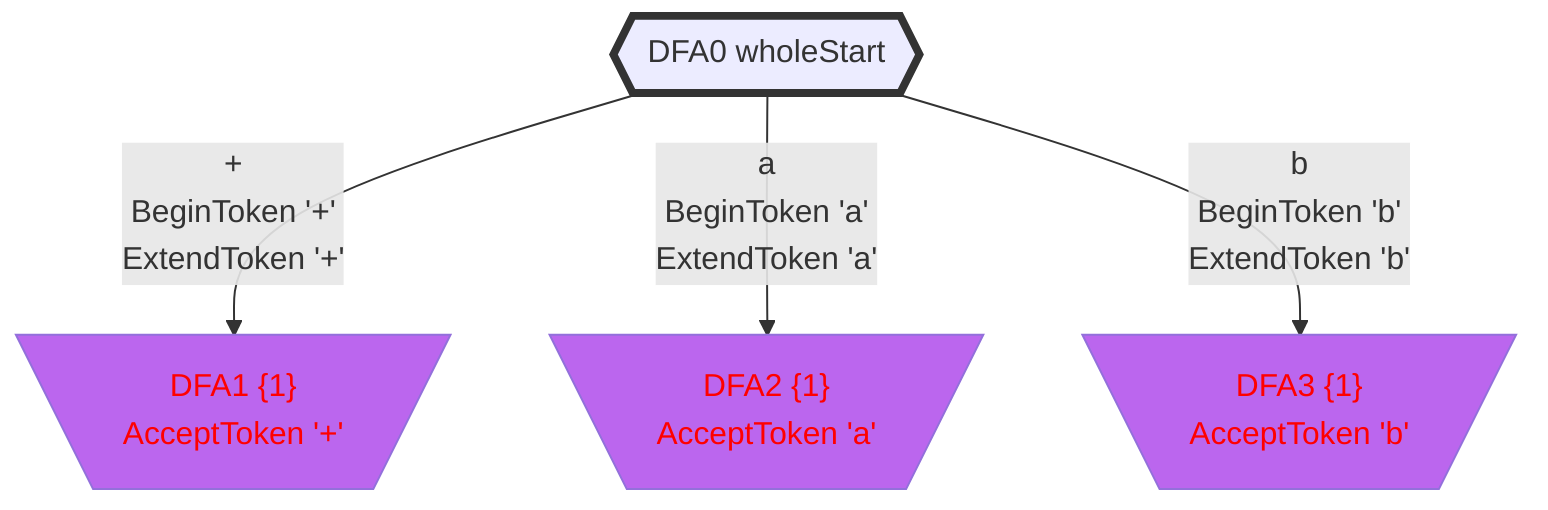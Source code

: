 flowchart
classDef c0001 color:#FF0000;
classDef c0010 stroke-dasharray: 10 10;
classDef c0011 stroke-dasharray: 10 10,color:#FF0000;
classDef c0100 fill:#BB66EE;
classDef c0101 fill:#BB66EE,color:#FF0000;
classDef c0110 fill:#BB66EE,stroke-dasharray: 10 10;
classDef c0111 fill:#BB66EE,stroke-dasharray: 10 10,color:#FF0000;
classDef c1000 stroke:#333,stroke-width:4px;
classDef c1001 stroke:#333,stroke-width:4px,color:#FF0000;
classDef c1010 stroke:#333,stroke-width:4px,stroke-dasharray: 10 10;
classDef c1011 stroke:#333,stroke-width:4px,stroke-dasharray: 10 10,color:#FF0000;
classDef c1100 stroke:#333,stroke-width:4px,fill:#BB66EE;
classDef c1101 stroke:#333,stroke-width:4px,fill:#BB66EE,color:#FF0000;
classDef c1110 stroke:#333,stroke-width:4px,fill:#BB66EE,stroke-dasharray: 10 10;
classDef c1111 stroke:#333,stroke-width:4px,fill:#BB66EE,stroke-dasharray: 10 10,color:#FF0000;
DFA0_1303046169{{"DFA0 wholeStart"}}
class DFA0_1303046169 c1000;
DFA1_642929875[\"DFA1 {1}
AcceptToken '+'"/]
class DFA1_642929875 c0101;
DFA2_1083584447[\"DFA2 {1}
AcceptToken 'a'"/]
class DFA2_1083584447 c0101;
DFA3_924445311[\"DFA3 {1}
AcceptToken 'b'"/]
class DFA3_924445311 c0101;
DFA0_1303046169 -->|"+
BeginToken '+'
ExtendToken '+'"|DFA1_642929875
DFA0_1303046169 -->|"a
BeginToken 'a'
ExtendToken 'a'"|DFA2_1083584447
DFA0_1303046169 -->|"b
BeginToken 'b'
ExtendToken 'b'"|DFA3_924445311